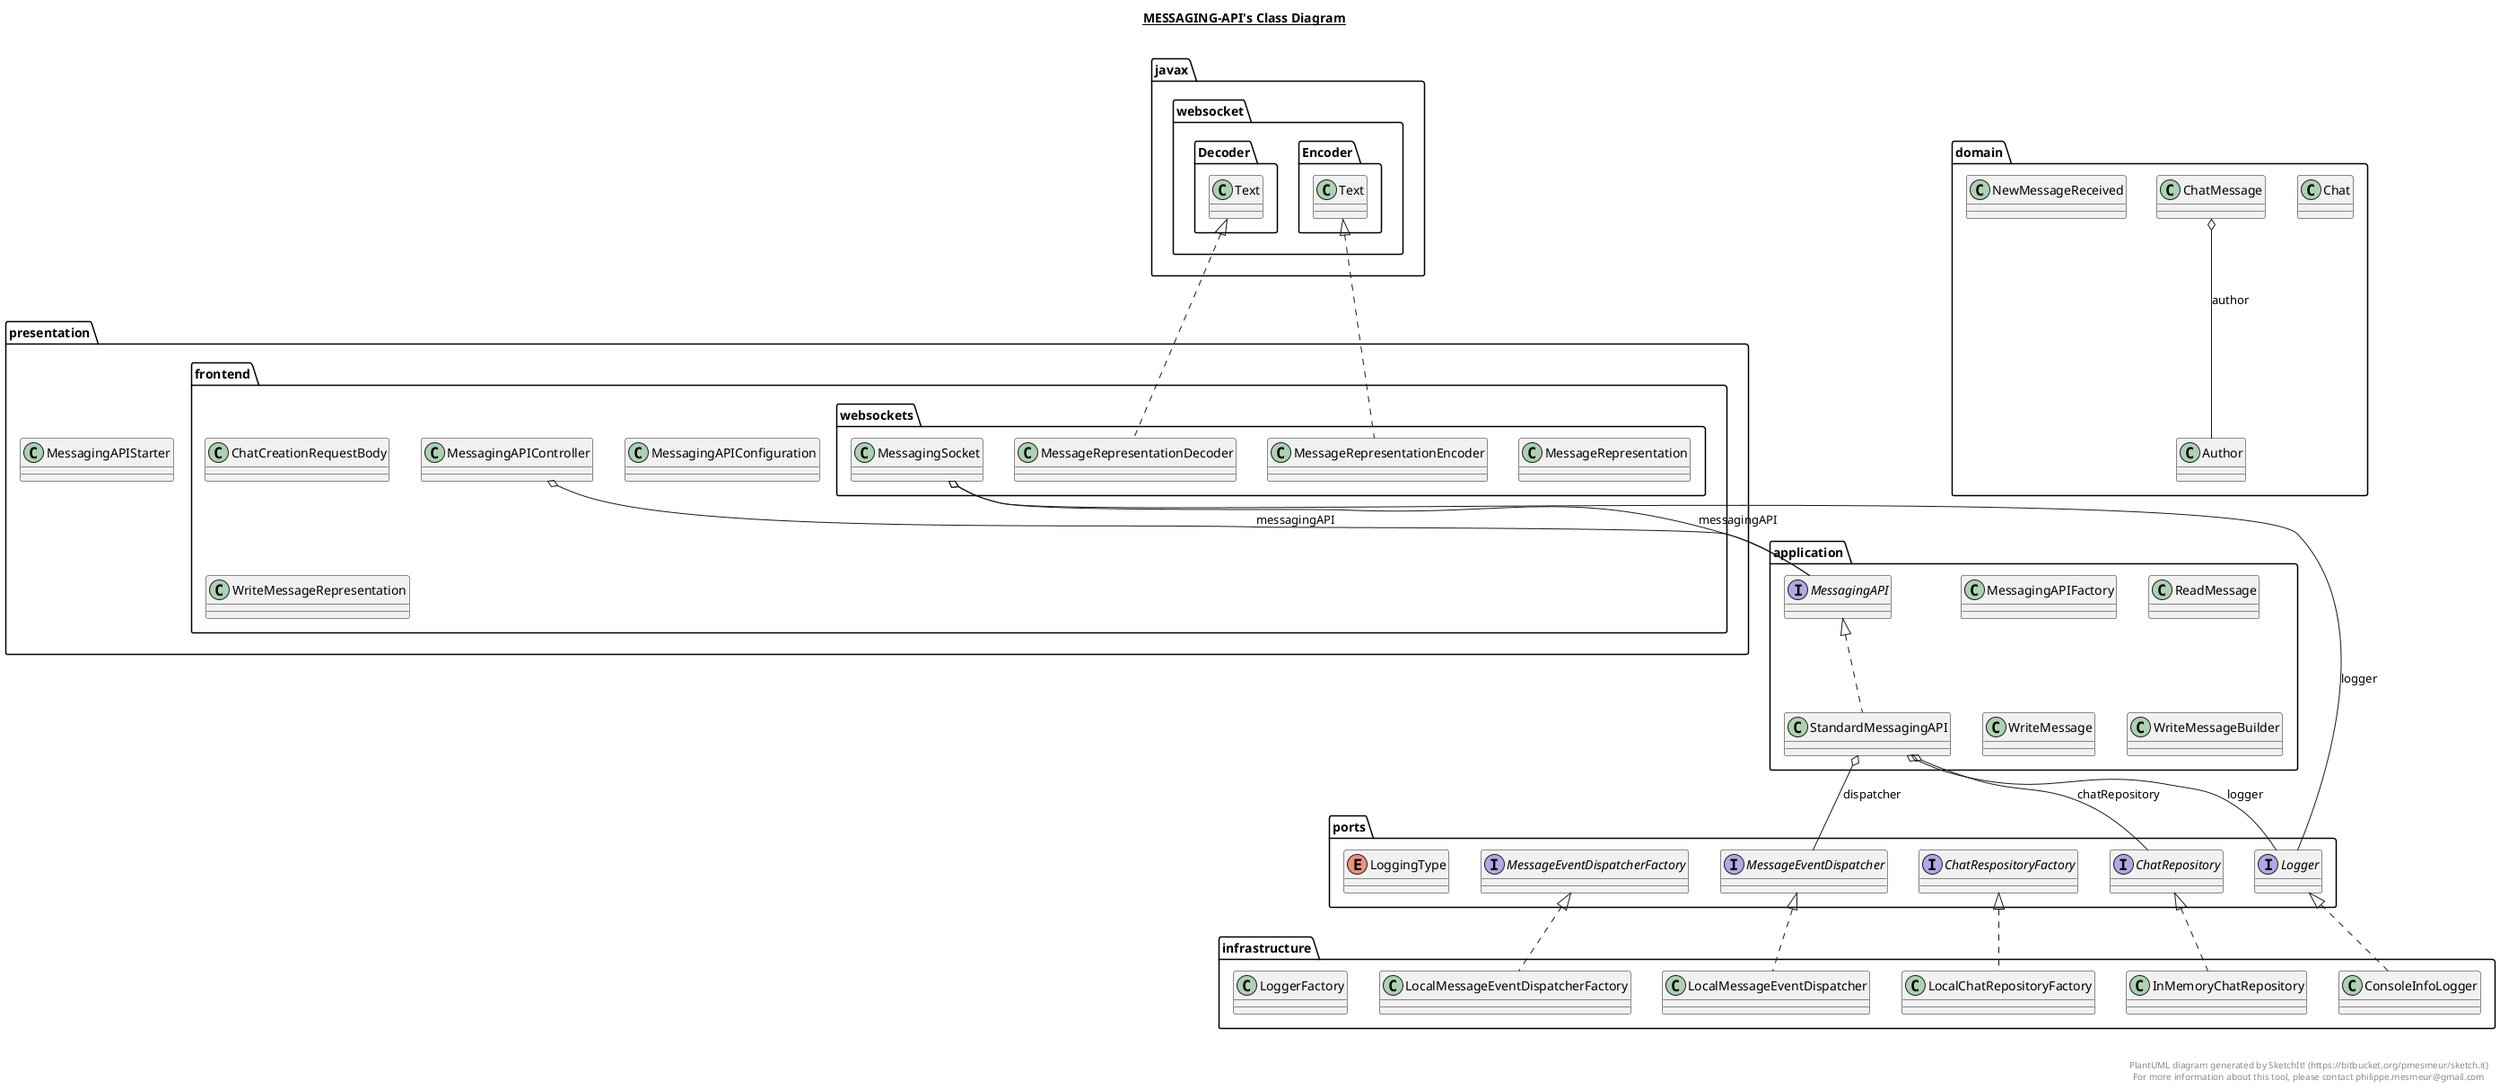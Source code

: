 @startuml

title __MESSAGING-API's Class Diagram__\n

  namespace application {
    interface application.MessagingAPI {
    }
  }
  

  namespace application {
    class application.MessagingAPIFactory {
    }
  }
  

  namespace application {
    class application.ReadMessage {
    }
  }
  

  namespace application {
    class application.StandardMessagingAPI {
    }
  }
  

  namespace application {
    class application.WriteMessage {
    }
  }
  

  namespace application {
    class application.WriteMessageBuilder {
    }
  }
  

  namespace domain {
    class domain.Author {
    }
  }
  

  namespace domain {
    class domain.Chat {
    }
  }
  

  namespace domain {
    class domain.ChatMessage {
    }
  }
  

  namespace domain {
    class domain.NewMessageReceived {
    }
  }
  

  namespace infrastructure {
    class infrastructure.ConsoleInfoLogger {
    }
  }
  

  namespace infrastructure {
    class infrastructure.InMemoryChatRepository {
    }
  }
  

  namespace infrastructure {
    class infrastructure.LocalChatRepositoryFactory {
    }
  }
  

  namespace infrastructure {
    class infrastructure.LocalMessageEventDispatcher {
    }
  }
  

  namespace infrastructure {
    class infrastructure.LocalMessageEventDispatcherFactory {
    }
  }
  

  namespace infrastructure {
    class infrastructure.LoggerFactory {
    }
  }
  

  namespace ports {
    interface ports.ChatRepository {
    }
  }
  

  namespace ports {
    interface ports.ChatRespositoryFactory {
    }
  }
  

  namespace ports {
    interface ports.Logger {
    }
  }
  

  namespace ports {
    enum LoggingType {
    }
  }
  

  namespace ports {
    interface ports.MessageEventDispatcher {
    }
  }
  

  namespace ports {
    interface ports.MessageEventDispatcherFactory {
    }
  }
  

  namespace presentation {
    class presentation.MessagingAPIStarter {
    }
  }
  

  namespace presentation {
    namespace frontend {
      class presentation.frontend.ChatCreationRequestBody {
      }
    }
  }
  

  namespace presentation {
    namespace frontend {
      class presentation.frontend.MessagingAPIConfiguration {
      }
    }
  }
  

  namespace presentation {
    namespace frontend {
      class presentation.frontend.MessagingAPIController {
      }
    }
  }
  

  namespace presentation {
    namespace frontend {
      class presentation.frontend.WriteMessageRepresentation {
      }
    }
  }
  

  namespace presentation {
    namespace frontend {
      namespace websockets {
        class presentation.frontend.websockets.MessageRepresentation {
        }
      }
    }
  }
  

  namespace presentation {
    namespace frontend {
      namespace websockets {
        class presentation.frontend.websockets.MessageRepresentationDecoder {
        }
      }
    }
  }
  

  namespace presentation {
    namespace frontend {
      namespace websockets {
        class presentation.frontend.websockets.MessageRepresentationEncoder {
        }
      }
    }
  }
  

  namespace presentation {
    namespace frontend {
      namespace websockets {
        class presentation.frontend.websockets.MessagingSocket {
        }
      }
    }
  }
  

  application.StandardMessagingAPI .up.|> application.MessagingAPI
  application.StandardMessagingAPI o-- ports.MessageEventDispatcher : dispatcher
  application.StandardMessagingAPI o-- ports.ChatRepository : chatRepository
  application.StandardMessagingAPI o-- ports.Logger : logger
  domain.ChatMessage o-- domain.Author : author
  infrastructure.ConsoleInfoLogger .up.|> ports.Logger
  infrastructure.InMemoryChatRepository .up.|> ports.ChatRepository
  infrastructure.LocalChatRepositoryFactory .up.|> ports.ChatRespositoryFactory
  infrastructure.LocalMessageEventDispatcher .up.|> ports.MessageEventDispatcher
  infrastructure.LocalMessageEventDispatcherFactory .up.|> ports.MessageEventDispatcherFactory
  presentation.frontend.MessagingAPIController o-- application.MessagingAPI : messagingAPI
  presentation.frontend.websockets.MessageRepresentationDecoder .up.|> javax.websocket.Decoder.Text
  presentation.frontend.websockets.MessageRepresentationEncoder .up.|> javax.websocket.Encoder.Text
  presentation.frontend.websockets.MessagingSocket o-- ports.Logger : logger
  presentation.frontend.websockets.MessagingSocket o-- application.MessagingAPI : messagingAPI


right footer


PlantUML diagram generated by SketchIt! (https://bitbucket.org/pmesmeur/sketch.it)
For more information about this tool, please contact philippe.mesmeur@gmail.com
endfooter

@enduml
